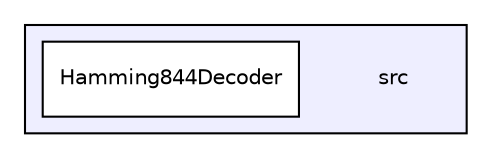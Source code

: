 digraph "src" {
  compound=true
  node [ fontsize="10", fontname="Helvetica"];
  edge [ labelfontsize="10", labelfontname="Helvetica"];
  subgraph clusterdir_68267d1309a1af8e8297ef4c3efbcdba {
    graph [ bgcolor="#eeeeff", pencolor="black", label="" URL="dir_68267d1309a1af8e8297ef4c3efbcdba.html"];
    dir_68267d1309a1af8e8297ef4c3efbcdba [shape=plaintext label="src"];
    dir_705c2a419935a99f947bab43479aa4ef [shape=box label="Hamming844Decoder" color="black" fillcolor="white" style="filled" URL="dir_705c2a419935a99f947bab43479aa4ef.html"];
  }
}
